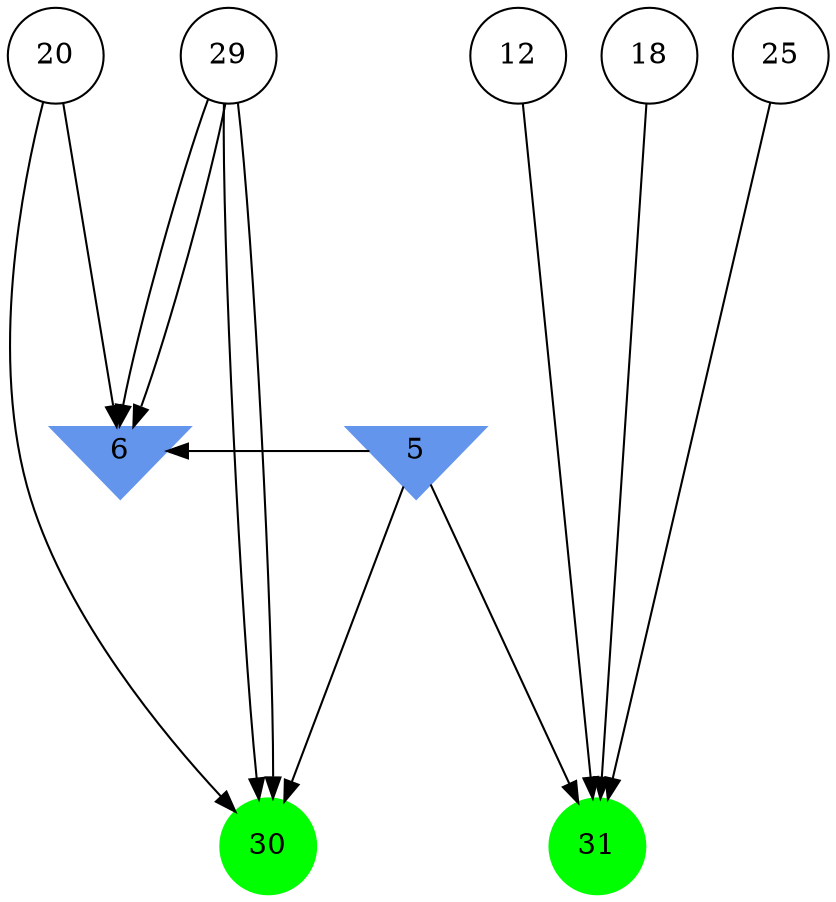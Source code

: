 digraph brain {
	ranksep=2.0;
	5 [shape=invtriangle,style=filled,color=cornflowerblue];
	6 [shape=invtriangle,style=filled,color=cornflowerblue];
	12 [shape=circle,color=black];
	18 [shape=circle,color=black];
	20 [shape=circle,color=black];
	25 [shape=circle,color=black];
	29 [shape=circle,color=black];
	30 [shape=circle,style=filled,color=green];
	31 [shape=circle,style=filled,color=green];
	5	->	6;
	5	->	30;
	20	->	6;
	20	->	30;
	29	->	6;
	29	->	30;
	29	->	6;
	29	->	30;
	5	->	31;
	12	->	31;
	25	->	31;
	18	->	31;
	{ rank=same; 5; 6; }
	{ rank=same; 12; 18; 20; 25; 29; }
	{ rank=same; 30; 31; }
}
